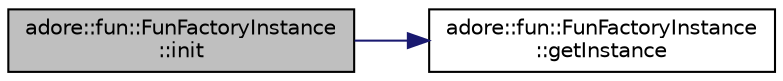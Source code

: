digraph "adore::fun::FunFactoryInstance::init"
{
 // LATEX_PDF_SIZE
  edge [fontname="Helvetica",fontsize="10",labelfontname="Helvetica",labelfontsize="10"];
  node [fontname="Helvetica",fontsize="10",shape=record];
  rankdir="LR";
  Node1 [label="adore::fun::FunFactoryInstance\l::init",height=0.2,width=0.4,color="black", fillcolor="grey75", style="filled", fontcolor="black",tooltip="Initialize private members of funFactory."];
  Node1 -> Node2 [color="midnightblue",fontsize="10",style="solid",fontname="Helvetica"];
  Node2 [label="adore::fun::FunFactoryInstance\l::getInstance",height=0.2,width=0.4,color="black", fillcolor="white", style="filled",URL="$classadore_1_1fun_1_1FunFactoryInstance.html#a0826e9a7ea3c70a3780115e6effbf746",tooltip="Function to access singleton instance of the funFactory using magic static."];
}
